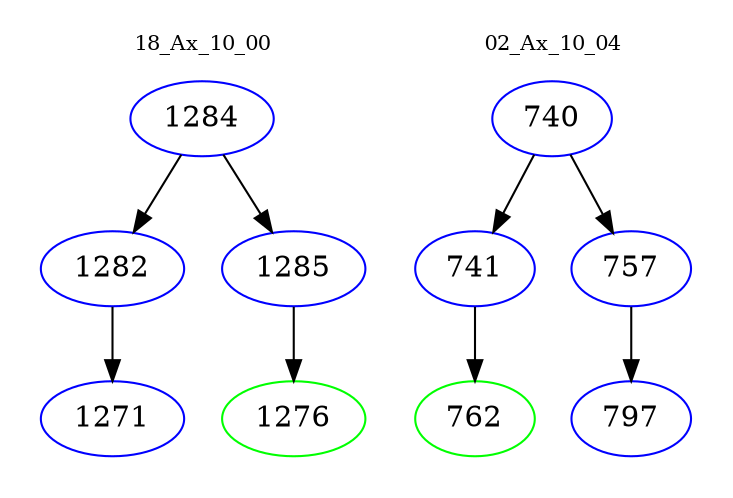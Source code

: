 digraph{
subgraph cluster_0 {
color = white
label = "18_Ax_10_00";
fontsize=10;
T0_1284 [label="1284", color="blue"]
T0_1284 -> T0_1282 [color="black"]
T0_1282 [label="1282", color="blue"]
T0_1282 -> T0_1271 [color="black"]
T0_1271 [label="1271", color="blue"]
T0_1284 -> T0_1285 [color="black"]
T0_1285 [label="1285", color="blue"]
T0_1285 -> T0_1276 [color="black"]
T0_1276 [label="1276", color="green"]
}
subgraph cluster_1 {
color = white
label = "02_Ax_10_04";
fontsize=10;
T1_740 [label="740", color="blue"]
T1_740 -> T1_741 [color="black"]
T1_741 [label="741", color="blue"]
T1_741 -> T1_762 [color="black"]
T1_762 [label="762", color="green"]
T1_740 -> T1_757 [color="black"]
T1_757 [label="757", color="blue"]
T1_757 -> T1_797 [color="black"]
T1_797 [label="797", color="blue"]
}
}

